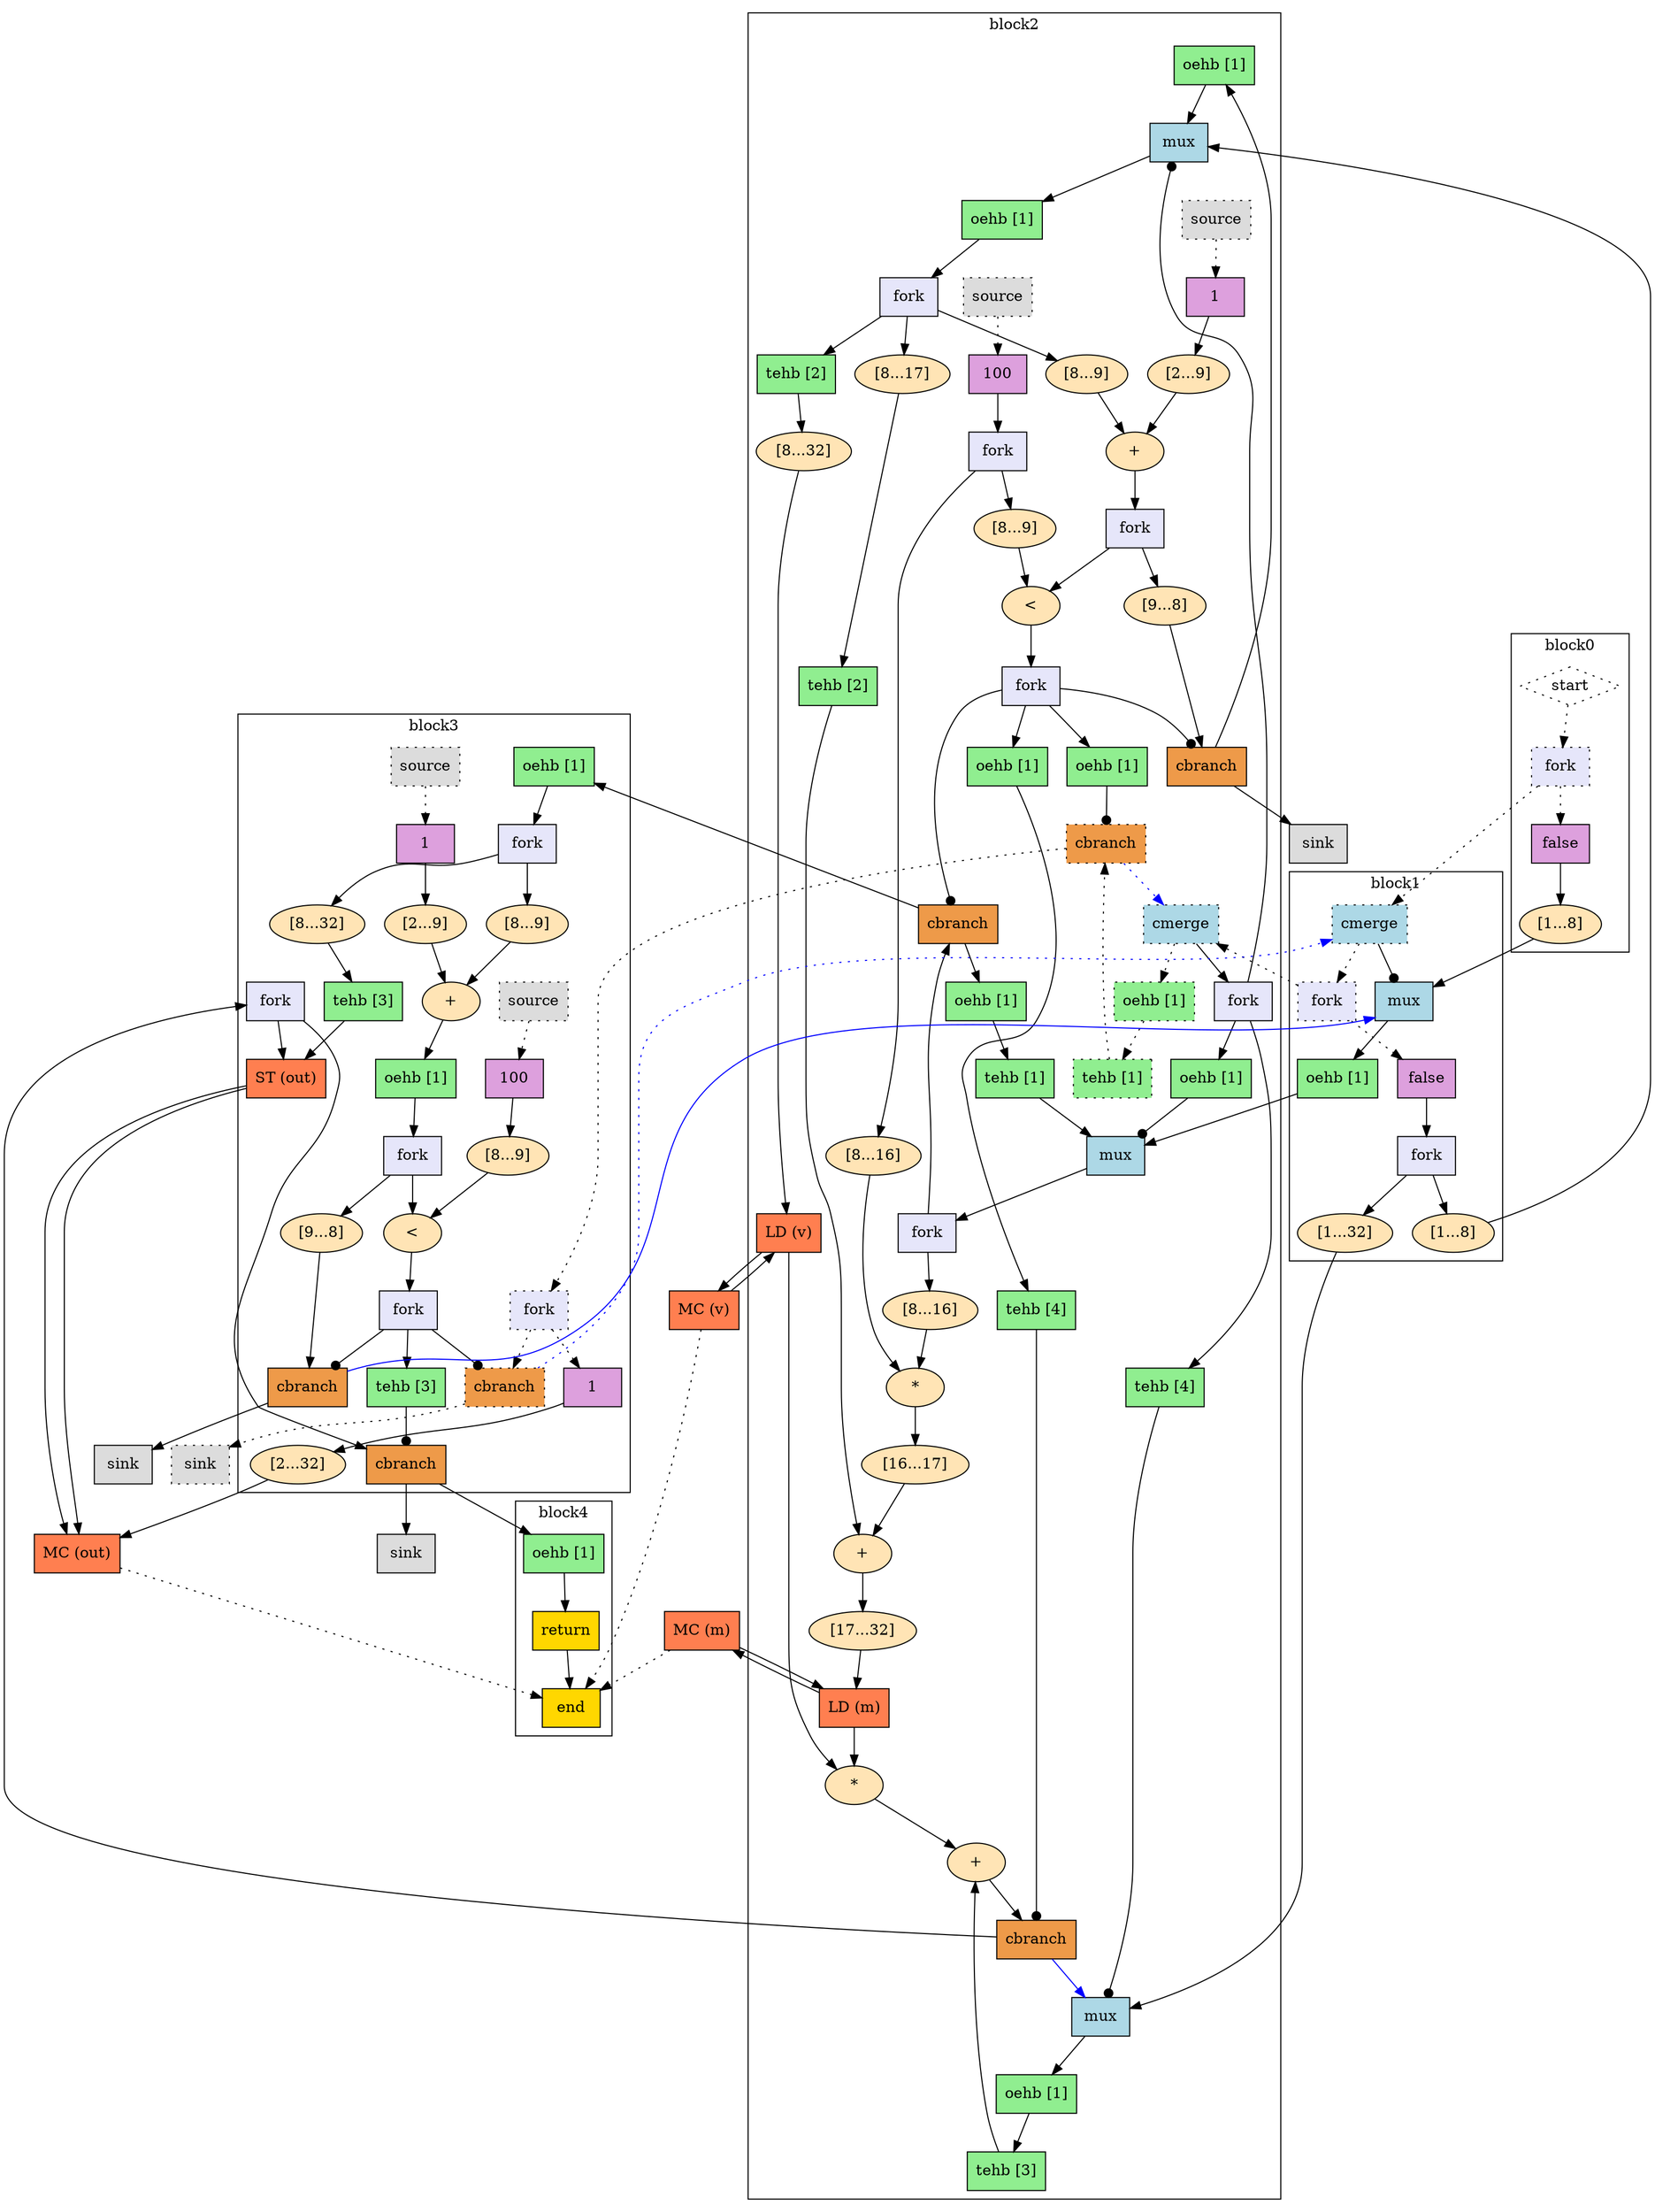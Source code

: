 Digraph G {
  splines=spline;
  compound=true; // Allow edges between clusters
  // Units/Channels in BB 0
  subgraph "cluster0" {
    label="block0"
    // Units from function arguments
    "start" [mlir_op="handshake.func", shape=diamond, label="start", style="dotted", ]
    // Units in BB 0
    "fork0" [mlir_op="handshake.fork", label="fork", fillcolor=lavender, shape="box", style="filled, dotted", ]
    "constant0" [mlir_op="handshake.constant", label="false", fillcolor=plum, shape="box", style="filled", ]
    "extsi7" [mlir_op="arith.extsi", label="[1...8]", fillcolor=moccasin, shape="oval", style="filled", ]
    // Channels from function arguments
    "start" -> "fork0" [style="dotted", dir="both", arrowtail="none", arrowhead="normal", ]
    // Channels in BB 0
    "fork0" -> "constant0" [style="dotted", dir="both", arrowtail="none", arrowhead="normal", ]
    "constant0" -> "extsi7" [style="solid", dir="both", arrowtail="none", arrowhead="normal", ]
  }
  // Units/Channels in BB 1
  subgraph "cluster1" {
    label="block1"
    // Units in BB 1
    "mux4" [mlir_op="handshake.mux", label="mux", fillcolor=lightblue, shape="box", style="filled", ]
    "control_merge4" [mlir_op="handshake.control_merge", label="cmerge", fillcolor=lightblue, shape="box", style="filled, dotted", ]
    "fork1" [mlir_op="handshake.fork", label="fork", fillcolor=lavender, shape="box", style="filled, dotted", ]
    "constant1" [mlir_op="handshake.constant", label="false", fillcolor=plum, shape="box", style="filled", ]
    "fork2" [mlir_op="handshake.fork", label="fork", fillcolor=lavender, shape="box", style="filled", ]
    "extsi8" [mlir_op="arith.extsi", label="[1...8]", fillcolor=moccasin, shape="oval", style="filled", ]
    "extsi9" [mlir_op="arith.extsi", label="[1...32]", fillcolor=moccasin, shape="oval", style="filled", ]
    "oehb0" [mlir_op="handshake.oehb", label="oehb [1]", fillcolor=lightgreen, shape="box", style="filled", ]
    // Channels in BB 1
    "mux4" -> "oehb0" [style="solid", dir="both", arrowtail="none", arrowhead="normal", ]
    "control_merge4" -> "fork1" [style="dotted", dir="both", arrowtail="none", arrowhead="normal", ]
    "control_merge4" -> "mux4" [style="solid", dir="both", arrowtail="none", arrowhead="dot", ]
    "fork1" -> "constant1" [style="dotted", dir="both", arrowtail="none", arrowhead="normal", ]
    "constant1" -> "fork2" [style="solid", dir="both", arrowtail="none", arrowhead="normal", ]
    "fork2" -> "extsi8" [style="solid", dir="both", arrowtail="none", arrowhead="normal", ]
    "fork2" -> "extsi9" [style="solid", dir="both", arrowtail="none", arrowhead="normal", ]
  }
  // Units/Channels in BB 2
  subgraph "cluster2" {
    label="block2"
    // Units in BB 2
    "oehb7" [mlir_op="handshake.oehb", label="oehb [1]", fillcolor=lightgreen, shape="box", style="filled", ]
    "mux5" [mlir_op="handshake.mux", label="mux", fillcolor=lightblue, shape="box", style="filled", ]
    "oehb1" [mlir_op="handshake.oehb", label="oehb [1]", fillcolor=lightgreen, shape="box", style="filled", ]
    "fork3" [mlir_op="handshake.fork", label="fork", fillcolor=lavender, shape="box", style="filled", ]
    "extsi10" [mlir_op="arith.extsi", label="[8...17]", fillcolor=moccasin, shape="oval", style="filled", ]
    "extsi11" [mlir_op="arith.extsi", label="[8...9]", fillcolor=moccasin, shape="oval", style="filled", ]
    "tehb0" [mlir_op="handshake.tehb", label="tehb [2]", fillcolor=lightgreen, shape="box", style="filled", ]
    "extsi12" [mlir_op="arith.extsi", label="[8...32]", fillcolor=moccasin, shape="oval", style="filled", ]
    "tehb4" [mlir_op="handshake.tehb", label="tehb [4]", fillcolor=lightgreen, shape="box", style="filled", ]
    "mux2" [mlir_op="handshake.mux", label="mux", fillcolor=lightblue, shape="box", style="filled", ]
    "oehb4" [mlir_op="handshake.oehb", label="oehb [1]", fillcolor=lightgreen, shape="box", style="filled", ]
    "oehb8" [mlir_op="handshake.oehb", label="oehb [1]", fillcolor=lightgreen, shape="box", style="filled", ]
    "tehb6" [mlir_op="handshake.tehb", label="tehb [1]", fillcolor=lightgreen, shape="box", style="filled", ]
    "mux6" [mlir_op="handshake.mux", label="mux", fillcolor=lightblue, shape="box", style="filled", ]
    "fork4" [mlir_op="handshake.fork", label="fork", fillcolor=lavender, shape="box", style="filled", ]
    "extsi13" [mlir_op="arith.extsi", label="[8...16]", fillcolor=moccasin, shape="oval", style="filled", ]
    "control_merge5" [mlir_op="handshake.control_merge", label="cmerge", fillcolor=lightblue, shape="box", style="filled, dotted", ]
    "fork5" [mlir_op="handshake.fork", label="fork", fillcolor=lavender, shape="box", style="filled", ]
    "source0" [mlir_op="handshake.source", label="source", fillcolor=gainsboro, shape="box", style="filled, dotted", ]
    "constant10" [mlir_op="handshake.constant", label="100", fillcolor=plum, shape="box", style="filled", ]
    "fork6" [mlir_op="handshake.fork", label="fork", fillcolor=lavender, shape="box", style="filled", ]
    "extsi14" [mlir_op="arith.extsi", label="[8...16]", fillcolor=moccasin, shape="oval", style="filled", ]
    "extsi15" [mlir_op="arith.extsi", label="[8...9]", fillcolor=moccasin, shape="oval", style="filled", ]
    "source1" [mlir_op="handshake.source", label="source", fillcolor=gainsboro, shape="box", style="filled, dotted", ]
    "constant11" [mlir_op="handshake.constant", label="1", fillcolor=plum, shape="box", style="filled", ]
    "extsi16" [mlir_op="arith.extsi", label="[2...9]", fillcolor=moccasin, shape="oval", style="filled", ]
    "mc_load0" [mlir_op="handshake.mc_load", label="LD (v)", fillcolor=coral, shape="box", style="filled", ]
    "muli2" [mlir_op="arith.muli", label="*", fillcolor=moccasin, shape="oval", style="filled", ]
    "extsi17" [mlir_op="arith.extsi", label="[16...17]", fillcolor=moccasin, shape="oval", style="filled", ]
    "tehb1" [mlir_op="handshake.tehb", label="tehb [2]", fillcolor=lightgreen, shape="box", style="filled", ]
    "addi4" [mlir_op="arith.addi", label="+", fillcolor=moccasin, shape="oval", style="filled", ]
    "extsi18" [mlir_op="arith.extsi", label="[17...32]", fillcolor=moccasin, shape="oval", style="filled", ]
    "mc_load1" [mlir_op="handshake.mc_load", label="LD (m)", fillcolor=coral, shape="box", style="filled", ]
    "muli0" [mlir_op="arith.muli", label="*", fillcolor=moccasin, shape="oval", style="filled", ]
    "oehb2" [mlir_op="handshake.oehb", label="oehb [1]", fillcolor=lightgreen, shape="box", style="filled", ]
    "tehb2" [mlir_op="handshake.tehb", label="tehb [3]", fillcolor=lightgreen, shape="box", style="filled", ]
    "addi0" [mlir_op="arith.addi", label="+", fillcolor=moccasin, shape="oval", style="filled", ]
    "addi5" [mlir_op="arith.addi", label="+", fillcolor=moccasin, shape="oval", style="filled", ]
    "fork7" [mlir_op="handshake.fork", label="fork", fillcolor=lavender, shape="box", style="filled", ]
    "trunci0" [mlir_op="arith.trunci", label="[9...8]", fillcolor=moccasin, shape="oval", style="filled", ]
    "cmpi2" [mlir_op="arith.cmpi<", label="<", fillcolor=moccasin, shape="oval", style="filled", ]
    "fork8" [mlir_op="handshake.fork", label="fork", fillcolor=lavender, shape="box", style="filled", ]
    "cond_br0" [mlir_op="handshake.cond_br", label="cbranch", fillcolor=tan2, shape="box", style="filled", ]
    "oehb5" [mlir_op="handshake.oehb", label="oehb [1]", fillcolor=lightgreen, shape="box", style="filled", ]
    "tehb5" [mlir_op="handshake.tehb", label="tehb [4]", fillcolor=lightgreen, shape="box", style="filled", ]
    "cond_br3" [mlir_op="handshake.cond_br", label="cbranch", fillcolor=tan2, shape="box", style="filled", ]
    "cond_br1" [mlir_op="handshake.cond_br", label="cbranch", fillcolor=tan2, shape="box", style="filled", ]
    "oehb3" [mlir_op="handshake.oehb", label="oehb [1]", fillcolor=lightgreen, shape="box", style="filled, dotted", ]
    "tehb3" [mlir_op="handshake.tehb", label="tehb [1]", fillcolor=lightgreen, shape="box", style="filled, dotted", ]
    "oehb6" [mlir_op="handshake.oehb", label="oehb [1]", fillcolor=lightgreen, shape="box", style="filled", ]
    "cond_br5" [mlir_op="handshake.cond_br", label="cbranch", fillcolor=tan2, shape="box", style="filled, dotted", ]
    // Channels in BB 2
    "oehb7" -> "mux5" [style="solid", dir="both", arrowtail="none", arrowhead="normal", ]
    "mux5" -> "oehb1" [style="solid", dir="both", arrowtail="none", arrowhead="normal", ]
    "oehb1" -> "fork3" [style="solid", dir="both", arrowtail="none", arrowhead="normal", ]
    "fork3" -> "extsi10" [style="solid", dir="both", arrowtail="none", arrowhead="normal", ]
    "fork3" -> "extsi11" [style="solid", dir="both", arrowtail="none", arrowhead="normal", ]
    "fork3" -> "tehb0" [style="solid", dir="both", arrowtail="none", arrowhead="normal", ]
    "extsi10" -> "tehb1" [style="solid", dir="both", arrowtail="none", arrowhead="normal", ]
    "extsi11" -> "addi5" [style="solid", dir="both", arrowtail="none", arrowhead="normal", ]
    "tehb0" -> "extsi12" [style="solid", dir="both", arrowtail="none", arrowhead="normal", ]
    "extsi12" -> "mc_load0" [style="solid", dir="both", arrowtail="none", arrowhead="normal", ]
    "tehb4" -> "mux2" [style="solid", dir="both", arrowtail="none", arrowhead="dot", ]
    "mux2" -> "oehb2" [style="solid", dir="both", arrowtail="none", arrowhead="normal", ]
    "oehb4" -> "mux6" [style="solid", dir="both", arrowtail="none", arrowhead="dot", ]
    "oehb8" -> "tehb6" [style="solid", dir="both", arrowtail="none", arrowhead="normal", ]
    "tehb6" -> "mux6" [style="solid", dir="both", arrowtail="none", arrowhead="normal", ]
    "mux6" -> "fork4" [style="solid", dir="both", arrowtail="none", arrowhead="normal", ]
    "fork4" -> "cond_br1" [style="solid", dir="both", arrowtail="none", arrowhead="normal", ]
    "fork4" -> "extsi13" [style="solid", dir="both", arrowtail="none", arrowhead="normal", ]
    "extsi13" -> "muli2" [style="solid", dir="both", arrowtail="none", arrowhead="normal", ]
    "control_merge5" -> "oehb3" [style="dotted", dir="both", arrowtail="none", arrowhead="normal", ]
    "control_merge5" -> "fork5" [style="solid", dir="both", arrowtail="none", arrowhead="normal", ]
    "fork5" -> "oehb4" [style="solid", dir="both", arrowtail="none", arrowhead="normal", ]
    "fork5" -> "mux5" [style="solid", dir="both", arrowtail="none", arrowhead="dot", ]
    "fork5" -> "tehb4" [style="solid", dir="both", arrowtail="none", arrowhead="normal", ]
    "source0" -> "constant10" [style="dotted", dir="both", arrowtail="none", arrowhead="normal", ]
    "constant10" -> "fork6" [style="solid", dir="both", arrowtail="none", arrowhead="normal", ]
    "fork6" -> "extsi14" [style="solid", dir="both", arrowtail="none", arrowhead="normal", ]
    "fork6" -> "extsi15" [style="solid", dir="both", arrowtail="none", arrowhead="normal", ]
    "extsi14" -> "muli2" [style="solid", dir="both", arrowtail="none", arrowhead="normal", ]
    "extsi15" -> "cmpi2" [style="solid", dir="both", arrowtail="none", arrowhead="normal", ]
    "source1" -> "constant11" [style="dotted", dir="both", arrowtail="none", arrowhead="normal", ]
    "constant11" -> "extsi16" [style="solid", dir="both", arrowtail="none", arrowhead="normal", ]
    "extsi16" -> "addi5" [style="solid", dir="both", arrowtail="none", arrowhead="normal", ]
    "mc_load0" -> "muli0" [style="solid", dir="both", arrowtail="none", arrowhead="normal", ]
    "muli2" -> "extsi17" [style="solid", dir="both", arrowtail="none", arrowhead="normal", ]
    "extsi17" -> "addi4" [style="solid", dir="both", arrowtail="none", arrowhead="normal", ]
    "tehb1" -> "addi4" [style="solid", dir="both", arrowtail="none", arrowhead="normal", ]
    "addi4" -> "extsi18" [style="solid", dir="both", arrowtail="none", arrowhead="normal", ]
    "extsi18" -> "mc_load1" [style="solid", dir="both", arrowtail="none", arrowhead="normal", ]
    "mc_load1" -> "muli0" [style="solid", dir="both", arrowtail="none", arrowhead="normal", ]
    "muli0" -> "addi0" [style="solid", dir="both", arrowtail="none", arrowhead="normal", ]
    "oehb2" -> "tehb2" [style="solid", dir="both", arrowtail="none", arrowhead="normal", ]
    "tehb2" -> "addi0" [style="solid", dir="both", arrowtail="none", arrowhead="normal", ]
    "addi0" -> "cond_br3" [style="solid", dir="both", arrowtail="none", arrowhead="normal", ]
    "addi5" -> "fork7" [style="solid", dir="both", arrowtail="none", arrowhead="normal", ]
    "fork7" -> "trunci0" [style="solid", dir="both", arrowtail="none", arrowhead="normal", ]
    "fork7" -> "cmpi2" [style="solid", dir="both", arrowtail="none", arrowhead="normal", ]
    "trunci0" -> "cond_br0" [style="solid", dir="both", arrowtail="none", arrowhead="normal", ]
    "cmpi2" -> "fork8" [style="solid", dir="both", arrowtail="none", arrowhead="normal", ]
    "fork8" -> "cond_br0" [style="solid", dir="both", arrowtail="none", arrowhead="dot", ]
    "fork8" -> "cond_br1" [style="solid", dir="both", arrowtail="none", arrowhead="dot", ]
    "fork8" -> "oehb5" [style="solid", dir="both", arrowtail="none", arrowhead="normal", ]
    "fork8" -> "oehb6" [style="solid", dir="both", arrowtail="none", arrowhead="normal", ]
    "cond_br0" -> "oehb7" [style="solid", dir="both", arrowtail="none", arrowhead="normal", ]
    "oehb5" -> "tehb5" [style="solid", dir="both", arrowtail="none", arrowhead="normal", ]
    "tehb5" -> "cond_br3" [style="solid", dir="both", arrowtail="none", arrowhead="dot", ]
    "cond_br3" -> "mux2" [style="solid", dir="both", arrowtail="none", arrowhead="normal",  color="blue"]
    "cond_br1" -> "oehb8" [style="solid", dir="both", arrowtail="none", arrowhead="normal", ]
    "oehb3" -> "tehb3" [style="dotted", dir="both", arrowtail="none", arrowhead="normal", ]
    "tehb3" -> "cond_br5" [style="dotted", dir="both", arrowtail="none", arrowhead="normal", ]
    "oehb6" -> "cond_br5" [style="solid", dir="both", arrowtail="none", arrowhead="dot", ]
    "cond_br5" -> "control_merge5" [style="dotted", dir="both", arrowtail="none", arrowhead="normal",  color="blue"]
  }
  // Units/Channels in BB 3
  subgraph "cluster3" {
    label="block3"
    // Units in BB 3
    "oehb9" [mlir_op="handshake.oehb", label="oehb [1]", fillcolor=lightgreen, shape="box", style="filled", ]
    "fork9" [mlir_op="handshake.fork", label="fork", fillcolor=lavender, shape="box", style="filled", ]
    "extsi19" [mlir_op="arith.extsi", label="[8...9]", fillcolor=moccasin, shape="oval", style="filled", ]
    "extsi20" [mlir_op="arith.extsi", label="[8...32]", fillcolor=moccasin, shape="oval", style="filled", ]
    "fork10" [mlir_op="handshake.fork", label="fork", fillcolor=lavender, shape="box", style="filled", ]
    "fork11" [mlir_op="handshake.fork", label="fork", fillcolor=lavender, shape="box", style="filled, dotted", ]
    "constant12" [mlir_op="handshake.constant", label="1", fillcolor=plum, shape="box", style="filled", ]
    "extsi4" [mlir_op="arith.extsi", label="[2...32]", fillcolor=moccasin, shape="oval", style="filled", ]
    "source2" [mlir_op="handshake.source", label="source", fillcolor=gainsboro, shape="box", style="filled, dotted", ]
    "constant13" [mlir_op="handshake.constant", label="100", fillcolor=plum, shape="box", style="filled", ]
    "extsi21" [mlir_op="arith.extsi", label="[8...9]", fillcolor=moccasin, shape="oval", style="filled", ]
    "source3" [mlir_op="handshake.source", label="source", fillcolor=gainsboro, shape="box", style="filled, dotted", ]
    "constant14" [mlir_op="handshake.constant", label="1", fillcolor=plum, shape="box", style="filled", ]
    "extsi22" [mlir_op="arith.extsi", label="[2...9]", fillcolor=moccasin, shape="oval", style="filled", ]
    "tehb7" [mlir_op="handshake.tehb", label="tehb [3]", fillcolor=lightgreen, shape="box", style="filled", ]
    "mc_store0" [mlir_op="handshake.mc_store", label="ST (out)", fillcolor=coral, shape="box", style="filled", ]
    "addi6" [mlir_op="arith.addi", label="+", fillcolor=moccasin, shape="oval", style="filled", ]
    "oehb10" [mlir_op="handshake.oehb", label="oehb [1]", fillcolor=lightgreen, shape="box", style="filled", ]
    "fork12" [mlir_op="handshake.fork", label="fork", fillcolor=lavender, shape="box", style="filled", ]
    "trunci1" [mlir_op="arith.trunci", label="[9...8]", fillcolor=moccasin, shape="oval", style="filled", ]
    "cmpi3" [mlir_op="arith.cmpi<", label="<", fillcolor=moccasin, shape="oval", style="filled", ]
    "fork13" [mlir_op="handshake.fork", label="fork", fillcolor=lavender, shape="box", style="filled", ]
    "cond_br9" [mlir_op="handshake.cond_br", label="cbranch", fillcolor=tan2, shape="box", style="filled", ]
    "cond_br7" [mlir_op="handshake.cond_br", label="cbranch", fillcolor=tan2, shape="box", style="filled, dotted", ]
    "tehb8" [mlir_op="handshake.tehb", label="tehb [3]", fillcolor=lightgreen, shape="box", style="filled", ]
    "cond_br8" [mlir_op="handshake.cond_br", label="cbranch", fillcolor=tan2, shape="box", style="filled", ]
    // Channels in BB 3
    "oehb9" -> "fork9" [style="solid", dir="both", arrowtail="none", arrowhead="normal", ]
    "fork9" -> "extsi19" [style="solid", dir="both", arrowtail="none", arrowhead="normal", ]
    "fork9" -> "extsi20" [style="solid", dir="both", arrowtail="none", arrowhead="normal", ]
    "extsi19" -> "addi6" [style="solid", dir="both", arrowtail="none", arrowhead="normal", ]
    "extsi20" -> "tehb7" [style="solid", dir="both", arrowtail="none", arrowhead="normal", ]
    "fork10" -> "cond_br8" [style="solid", dir="both", arrowtail="none", arrowhead="normal", ]
    "fork10" -> "mc_store0" [style="solid", dir="both", arrowtail="none", arrowhead="normal", ]
    "fork11" -> "cond_br7" [style="dotted", dir="both", arrowtail="none", arrowhead="normal", ]
    "fork11" -> "constant12" [style="dotted", dir="both", arrowtail="none", arrowhead="normal", ]
    "constant12" -> "extsi4" [style="solid", dir="both", arrowtail="none", arrowhead="normal", ]
    "source2" -> "constant13" [style="dotted", dir="both", arrowtail="none", arrowhead="normal", ]
    "constant13" -> "extsi21" [style="solid", dir="both", arrowtail="none", arrowhead="normal", ]
    "extsi21" -> "cmpi3" [style="solid", dir="both", arrowtail="none", arrowhead="normal", ]
    "source3" -> "constant14" [style="dotted", dir="both", arrowtail="none", arrowhead="normal", ]
    "constant14" -> "extsi22" [style="solid", dir="both", arrowtail="none", arrowhead="normal", ]
    "extsi22" -> "addi6" [style="solid", dir="both", arrowtail="none", arrowhead="normal", ]
    "tehb7" -> "mc_store0" [style="solid", dir="both", arrowtail="none", arrowhead="normal", ]
    "addi6" -> "oehb10" [style="solid", dir="both", arrowtail="none", arrowhead="normal", ]
    "oehb10" -> "fork12" [style="solid", dir="both", arrowtail="none", arrowhead="normal", ]
    "fork12" -> "trunci1" [style="solid", dir="both", arrowtail="none", arrowhead="normal", ]
    "fork12" -> "cmpi3" [style="solid", dir="both", arrowtail="none", arrowhead="normal", ]
    "trunci1" -> "cond_br9" [style="solid", dir="both", arrowtail="none", arrowhead="normal", ]
    "cmpi3" -> "fork13" [style="solid", dir="both", arrowtail="none", arrowhead="normal", ]
    "fork13" -> "cond_br9" [style="solid", dir="both", arrowtail="none", arrowhead="dot", ]
    "fork13" -> "cond_br7" [style="solid", dir="both", arrowtail="none", arrowhead="dot", ]
    "fork13" -> "tehb8" [style="solid", dir="both", arrowtail="none", arrowhead="normal", ]
    "tehb8" -> "cond_br8" [style="solid", dir="both", arrowtail="none", arrowhead="dot", ]
  }
  // Units/Channels in BB 4
  subgraph "cluster4" {
    label="block4"
    // Units in BB 4
    "oehb11" [mlir_op="handshake.oehb", label="oehb [1]", fillcolor=lightgreen, shape="box", style="filled", ]
    "return1" [mlir_op="handshake.return", label="return", fillcolor=gold, shape="box", style="filled", ]
    "end0" [mlir_op="handshake.end", label="end", fillcolor=gold, shape="box", style="filled", ]
    // Channels in BB 4
    "oehb11" -> "return1" [style="solid", dir="both", arrowtail="none", arrowhead="normal", ]
    "return1" -> "end0" [style="solid", dir="both", arrowtail="none", arrowhead="normal", ]
  }
  // Units outside of all basic blocks
  "mem_controller0" [mlir_op="handshake.mem_controller", label="MC (out)", fillcolor=coral, shape="box", style="filled", ]
  "mem_controller1" [mlir_op="handshake.mem_controller", label="MC (v)", fillcolor=coral, shape="box", style="filled", ]
  "mem_controller2" [mlir_op="handshake.mem_controller", label="MC (m)", fillcolor=coral, shape="box", style="filled", ]
  "sink0" [mlir_op="handshake.sink", label="sink", fillcolor=gainsboro, shape="box", style="filled", ]
  "sink1" [mlir_op="handshake.sink", label="sink", fillcolor=gainsboro, shape="box", style="filled", ]
  "sink2" [mlir_op="handshake.sink", label="sink", fillcolor=gainsboro, shape="box", style="filled, dotted", ]
  "sink3" [mlir_op="handshake.sink", label="sink", fillcolor=gainsboro, shape="box", style="filled", ]
  // Channels outgoing of BB 0
  "fork0" -> "control_merge4" [style="dotted", dir="both", arrowtail="none", arrowhead="normal", ]
  "extsi7" -> "mux4" [style="solid", dir="both", arrowtail="none", arrowhead="normal", ]
  // Channels outgoing of BB 1
  "fork1" -> "control_merge5" [style="dotted", dir="both", arrowtail="none", arrowhead="normal", ]
  "extsi8" -> "mux5" [style="solid", dir="both", arrowtail="none", arrowhead="normal", ]
  "extsi9" -> "mux2" [style="solid", dir="both", arrowtail="none", arrowhead="normal", ]
  "oehb0" -> "mux6" [style="solid", dir="both", arrowtail="none", arrowhead="normal", ]
  // Channels outgoing of BB 2
  "mc_load0" -> "mem_controller1" [style="solid", dir="both", arrowtail="none", arrowhead="normal", ]
  "mc_load1" -> "mem_controller2" [style="solid", dir="both", arrowtail="none", arrowhead="normal", ]
  "cond_br0" -> "sink0" [style="solid", dir="both", arrowtail="none", arrowhead="normal", ]
  "cond_br3" -> "fork10" [style="solid", dir="both", arrowtail="none", arrowhead="normal", ]
  "cond_br1" -> "oehb9" [style="solid", dir="both", arrowtail="none", arrowhead="normal", ]
  "cond_br5" -> "fork11" [style="dotted", dir="both", arrowtail="none", arrowhead="normal", ]
  // Channels outgoing of BB 3
  "extsi4" -> "mem_controller0" [style="solid", dir="both", arrowtail="none", arrowhead="normal", ]
  "mc_store0" -> "mem_controller0" [style="solid", dir="both", arrowtail="none", arrowhead="normal", ]
  "mc_store0" -> "mem_controller0" [style="solid", dir="both", arrowtail="none", arrowhead="normal", ]
  "cond_br9" -> "mux4" [style="solid", dir="both", arrowtail="none", arrowhead="normal",  color="blue"]
  "cond_br9" -> "sink1" [style="solid", dir="both", arrowtail="none", arrowhead="normal", ]
  "cond_br7" -> "control_merge4" [style="dotted", dir="both", arrowtail="none", arrowhead="normal",  color="blue"]
  "cond_br7" -> "sink2" [style="dotted", dir="both", arrowtail="none", arrowhead="normal", ]
  "cond_br8" -> "sink3" [style="solid", dir="both", arrowtail="none", arrowhead="normal", ]
  "cond_br8" -> "oehb11" [style="solid", dir="both", arrowtail="none", arrowhead="normal", ]
  // Channels outside of all basic blocks
  "mem_controller0" -> "end0" [style="dotted", dir="both", arrowtail="none", arrowhead="normal", ]
  "mem_controller1" -> "mc_load0" [style="solid", dir="both", arrowtail="none", arrowhead="normal", ]
  "mem_controller1" -> "end0" [style="dotted", dir="both", arrowtail="none", arrowhead="normal", ]
  "mem_controller2" -> "mc_load1" [style="solid", dir="both", arrowtail="none", arrowhead="normal", ]
  "mem_controller2" -> "end0" [style="dotted", dir="both", arrowtail="none", arrowhead="normal", ]
}

